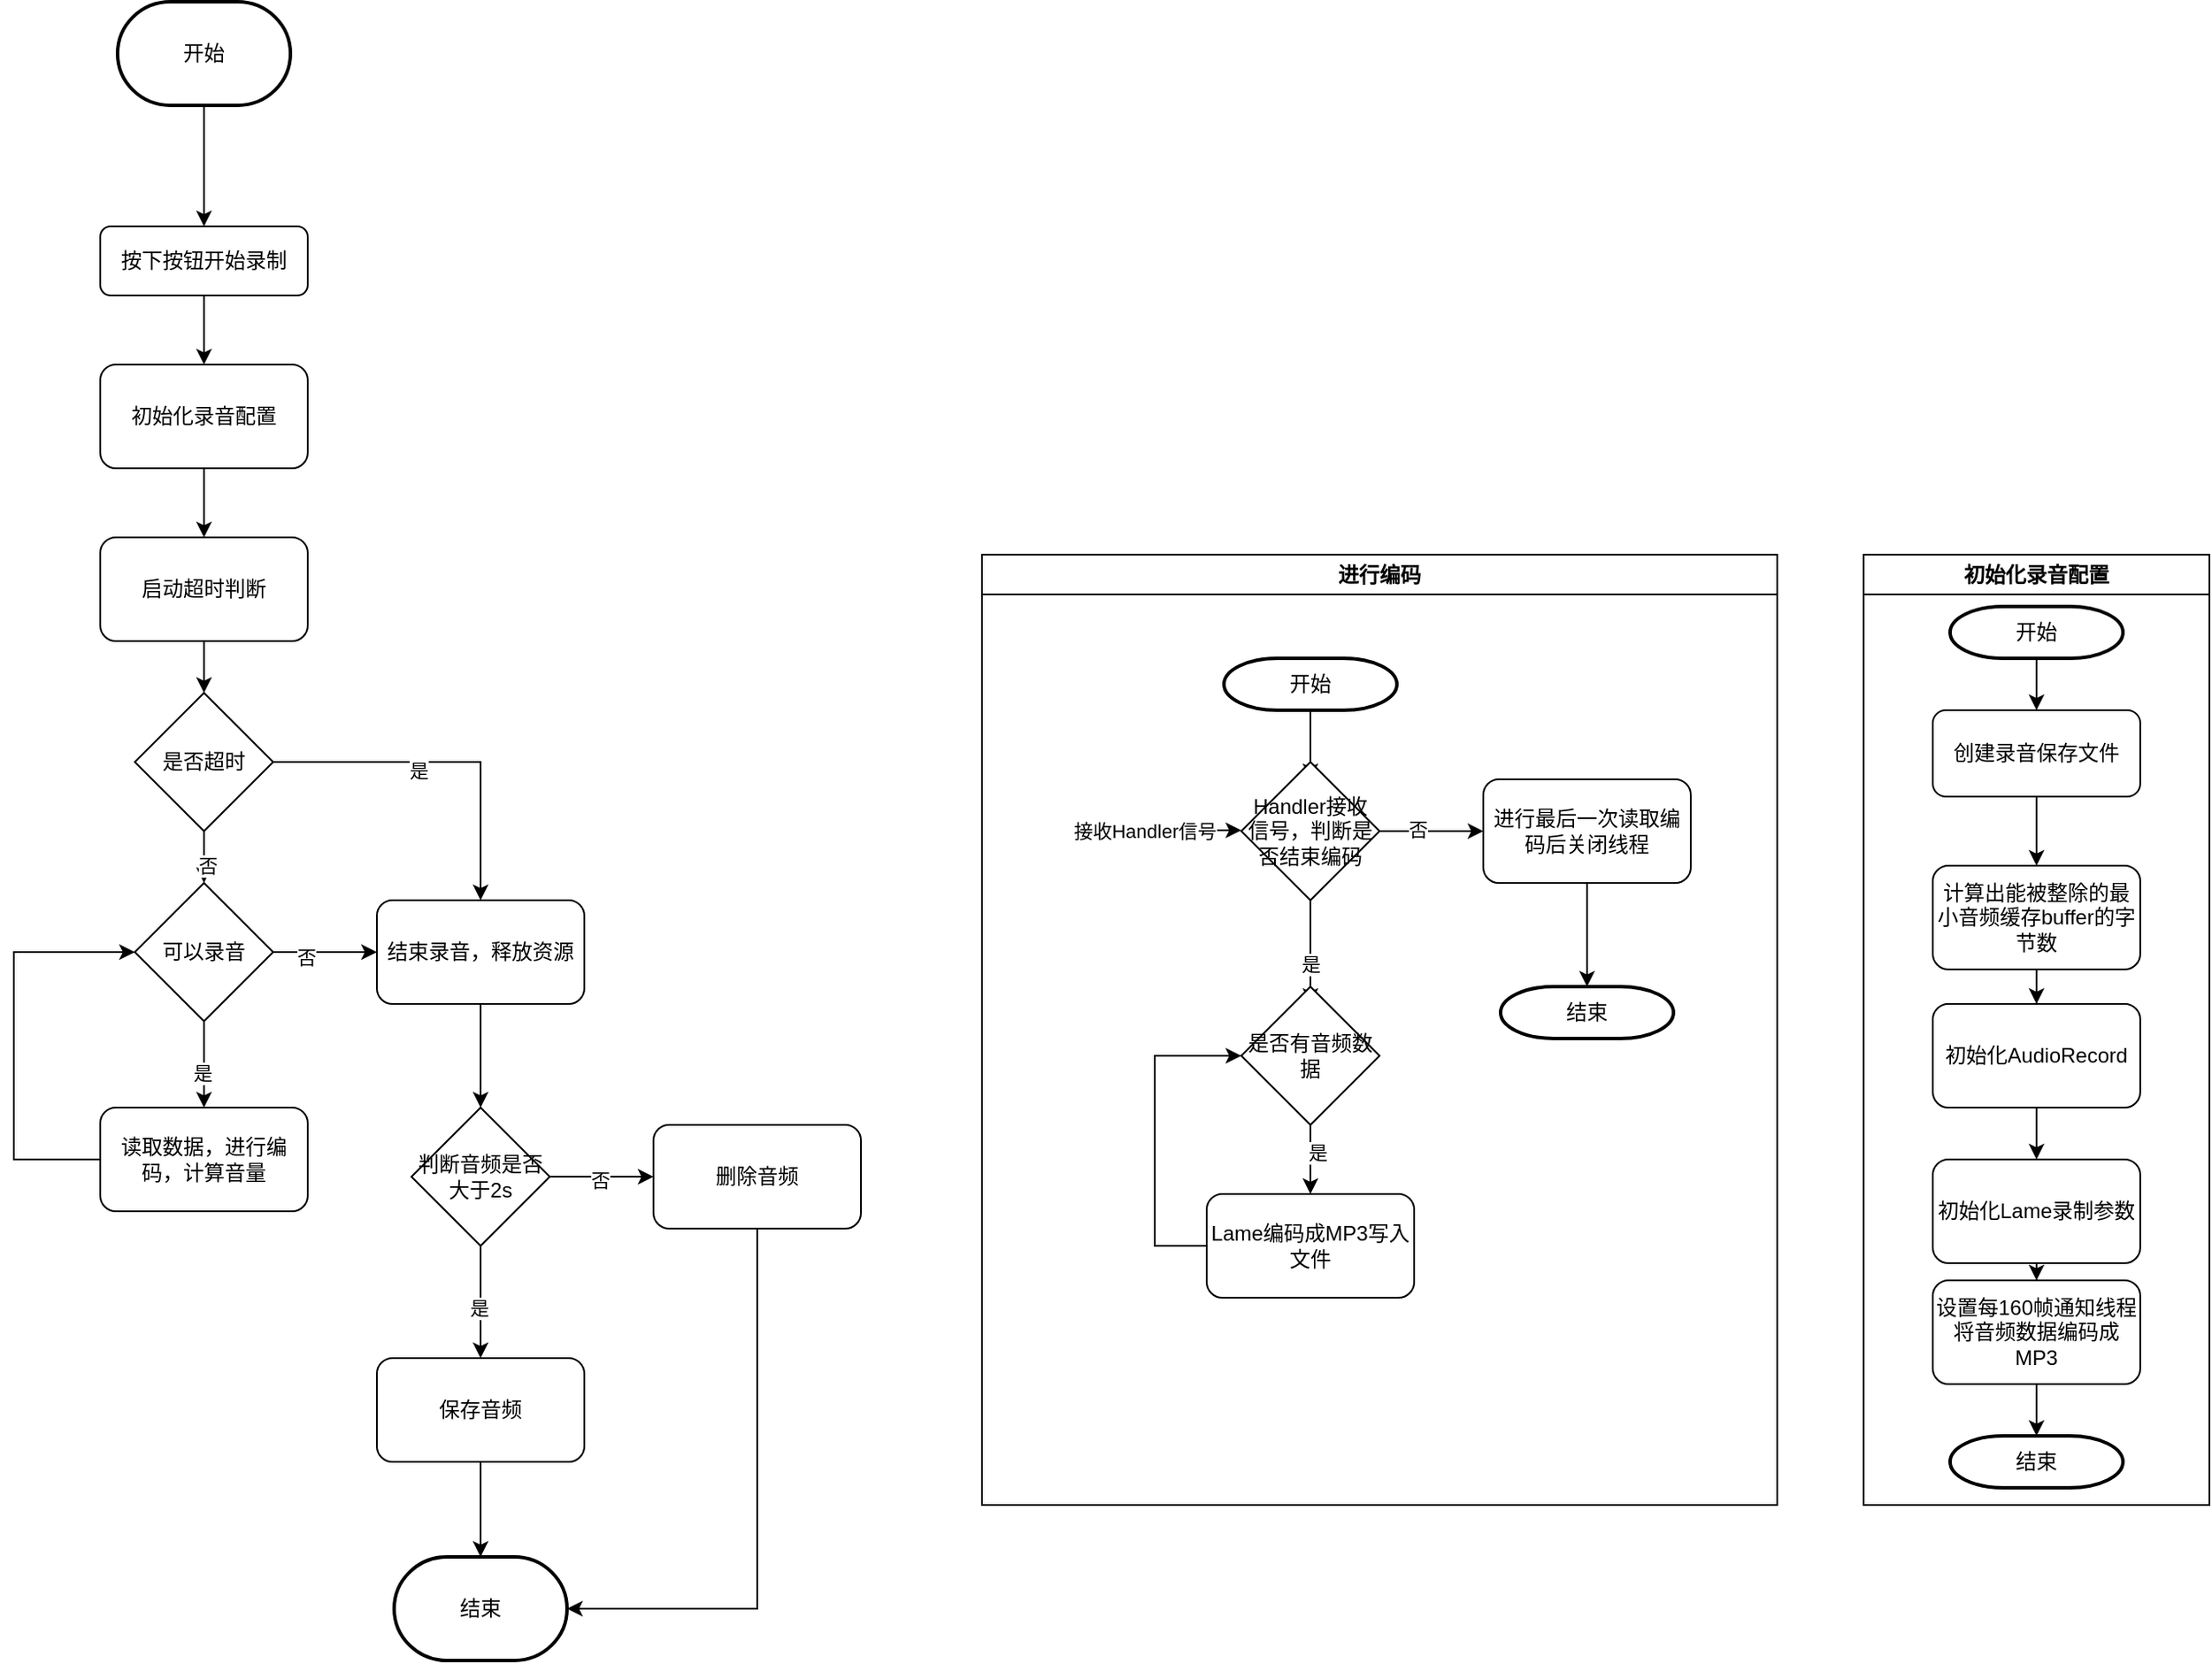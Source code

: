 <mxfile version="21.6.1" type="github">
  <diagram id="C5RBs43oDa-KdzZeNtuy" name="Page-1">
    <mxGraphModel dx="1434" dy="1959" grid="1" gridSize="10" guides="1" tooltips="1" connect="1" arrows="1" fold="1" page="1" pageScale="1" pageWidth="827" pageHeight="1169" math="0" shadow="0">
      <root>
        <mxCell id="WIyWlLk6GJQsqaUBKTNV-0" />
        <mxCell id="WIyWlLk6GJQsqaUBKTNV-1" parent="WIyWlLk6GJQsqaUBKTNV-0" />
        <mxCell id="jn2Spj3KKP_-GAii750T-11" value="" style="edgeStyle=orthogonalEdgeStyle;rounded=0;orthogonalLoop=1;jettySize=auto;html=1;" edge="1" parent="WIyWlLk6GJQsqaUBKTNV-1" source="WIyWlLk6GJQsqaUBKTNV-3" target="jn2Spj3KKP_-GAii750T-10">
          <mxGeometry relative="1" as="geometry" />
        </mxCell>
        <mxCell id="WIyWlLk6GJQsqaUBKTNV-3" value="按下按钮开始录制" style="rounded=1;whiteSpace=wrap;html=1;fontSize=12;glass=0;strokeWidth=1;shadow=0;" parent="WIyWlLk6GJQsqaUBKTNV-1" vertex="1">
          <mxGeometry x="160" y="-130" width="120" height="40" as="geometry" />
        </mxCell>
        <mxCell id="jn2Spj3KKP_-GAii750T-1" style="edgeStyle=orthogonalEdgeStyle;rounded=0;orthogonalLoop=1;jettySize=auto;html=1;exitX=0.5;exitY=1;exitDx=0;exitDy=0;exitPerimeter=0;entryX=0.5;entryY=0;entryDx=0;entryDy=0;" edge="1" parent="WIyWlLk6GJQsqaUBKTNV-1" source="jn2Spj3KKP_-GAii750T-0" target="WIyWlLk6GJQsqaUBKTNV-3">
          <mxGeometry relative="1" as="geometry" />
        </mxCell>
        <mxCell id="jn2Spj3KKP_-GAii750T-0" value="开始" style="strokeWidth=2;html=1;shape=mxgraph.flowchart.terminator;whiteSpace=wrap;" vertex="1" parent="WIyWlLk6GJQsqaUBKTNV-1">
          <mxGeometry x="170" y="-260" width="100" height="60" as="geometry" />
        </mxCell>
        <mxCell id="jn2Spj3KKP_-GAii750T-93" value="" style="edgeStyle=orthogonalEdgeStyle;rounded=0;orthogonalLoop=1;jettySize=auto;html=1;" edge="1" parent="WIyWlLk6GJQsqaUBKTNV-1" source="jn2Spj3KKP_-GAii750T-10" target="jn2Spj3KKP_-GAii750T-92">
          <mxGeometry relative="1" as="geometry" />
        </mxCell>
        <mxCell id="jn2Spj3KKP_-GAii750T-10" value="初始化录音配置" style="whiteSpace=wrap;html=1;rounded=1;glass=0;strokeWidth=1;shadow=0;" vertex="1" parent="WIyWlLk6GJQsqaUBKTNV-1">
          <mxGeometry x="160" y="-50" width="120" height="60" as="geometry" />
        </mxCell>
        <mxCell id="jn2Spj3KKP_-GAii750T-32" value="初始化录音配置" style="swimlane;whiteSpace=wrap;html=1;" vertex="1" parent="WIyWlLk6GJQsqaUBKTNV-1">
          <mxGeometry x="1180" y="60" width="200" height="550" as="geometry" />
        </mxCell>
        <mxCell id="jn2Spj3KKP_-GAii750T-2" value="创建录音保存文件" style="rounded=1;whiteSpace=wrap;html=1;" vertex="1" parent="jn2Spj3KKP_-GAii750T-32">
          <mxGeometry x="40" y="90" width="120" height="50" as="geometry" />
        </mxCell>
        <mxCell id="jn2Spj3KKP_-GAii750T-3" value="计算出能被整除的最小音频缓存buffer的字节数" style="whiteSpace=wrap;html=1;rounded=1;" vertex="1" parent="jn2Spj3KKP_-GAii750T-32">
          <mxGeometry x="40" y="180" width="120" height="60" as="geometry" />
        </mxCell>
        <mxCell id="jn2Spj3KKP_-GAii750T-4" value="" style="edgeStyle=orthogonalEdgeStyle;rounded=0;orthogonalLoop=1;jettySize=auto;html=1;" edge="1" parent="jn2Spj3KKP_-GAii750T-32" source="jn2Spj3KKP_-GAii750T-2" target="jn2Spj3KKP_-GAii750T-3">
          <mxGeometry relative="1" as="geometry" />
        </mxCell>
        <mxCell id="jn2Spj3KKP_-GAii750T-6" value="初始化AudioRecord" style="whiteSpace=wrap;html=1;rounded=1;" vertex="1" parent="jn2Spj3KKP_-GAii750T-32">
          <mxGeometry x="40" y="260" width="120" height="60" as="geometry" />
        </mxCell>
        <mxCell id="jn2Spj3KKP_-GAii750T-7" value="" style="edgeStyle=orthogonalEdgeStyle;rounded=0;orthogonalLoop=1;jettySize=auto;html=1;" edge="1" parent="jn2Spj3KKP_-GAii750T-32" source="jn2Spj3KKP_-GAii750T-3" target="jn2Spj3KKP_-GAii750T-6">
          <mxGeometry relative="1" as="geometry" />
        </mxCell>
        <mxCell id="jn2Spj3KKP_-GAii750T-36" value="" style="edgeStyle=orthogonalEdgeStyle;rounded=0;orthogonalLoop=1;jettySize=auto;html=1;" edge="1" parent="jn2Spj3KKP_-GAii750T-32" source="jn2Spj3KKP_-GAii750T-8" target="jn2Spj3KKP_-GAii750T-35">
          <mxGeometry relative="1" as="geometry" />
        </mxCell>
        <mxCell id="jn2Spj3KKP_-GAii750T-8" value="初始化Lame录制参数" style="whiteSpace=wrap;html=1;rounded=1;" vertex="1" parent="jn2Spj3KKP_-GAii750T-32">
          <mxGeometry x="40" y="350" width="120" height="60" as="geometry" />
        </mxCell>
        <mxCell id="jn2Spj3KKP_-GAii750T-9" value="" style="edgeStyle=orthogonalEdgeStyle;rounded=0;orthogonalLoop=1;jettySize=auto;html=1;" edge="1" parent="jn2Spj3KKP_-GAii750T-32" source="jn2Spj3KKP_-GAii750T-6" target="jn2Spj3KKP_-GAii750T-8">
          <mxGeometry relative="1" as="geometry" />
        </mxCell>
        <mxCell id="jn2Spj3KKP_-GAii750T-34" value="" style="edgeStyle=orthogonalEdgeStyle;rounded=0;orthogonalLoop=1;jettySize=auto;html=1;" edge="1" parent="jn2Spj3KKP_-GAii750T-32" source="jn2Spj3KKP_-GAii750T-33" target="jn2Spj3KKP_-GAii750T-2">
          <mxGeometry relative="1" as="geometry" />
        </mxCell>
        <mxCell id="jn2Spj3KKP_-GAii750T-33" value="开始" style="strokeWidth=2;html=1;shape=mxgraph.flowchart.terminator;whiteSpace=wrap;" vertex="1" parent="jn2Spj3KKP_-GAii750T-32">
          <mxGeometry x="50" y="30" width="100" height="30" as="geometry" />
        </mxCell>
        <mxCell id="jn2Spj3KKP_-GAii750T-38" value="" style="edgeStyle=orthogonalEdgeStyle;rounded=0;orthogonalLoop=1;jettySize=auto;html=1;" edge="1" parent="jn2Spj3KKP_-GAii750T-32" source="jn2Spj3KKP_-GAii750T-35" target="jn2Spj3KKP_-GAii750T-37">
          <mxGeometry relative="1" as="geometry" />
        </mxCell>
        <mxCell id="jn2Spj3KKP_-GAii750T-35" value="设置每160帧通知线程将音频数据编码成MP3" style="whiteSpace=wrap;html=1;rounded=1;" vertex="1" parent="jn2Spj3KKP_-GAii750T-32">
          <mxGeometry x="40" y="420" width="120" height="60" as="geometry" />
        </mxCell>
        <mxCell id="jn2Spj3KKP_-GAii750T-37" value="结束" style="strokeWidth=2;html=1;shape=mxgraph.flowchart.terminator;whiteSpace=wrap;" vertex="1" parent="jn2Spj3KKP_-GAii750T-32">
          <mxGeometry x="50" y="510" width="100" height="30" as="geometry" />
        </mxCell>
        <mxCell id="jn2Spj3KKP_-GAii750T-45" value="" style="edgeStyle=orthogonalEdgeStyle;rounded=0;orthogonalLoop=1;jettySize=auto;html=1;" edge="1" parent="WIyWlLk6GJQsqaUBKTNV-1" source="jn2Spj3KKP_-GAii750T-41" target="jn2Spj3KKP_-GAii750T-44">
          <mxGeometry relative="1" as="geometry" />
        </mxCell>
        <mxCell id="jn2Spj3KKP_-GAii750T-50" value="是" style="edgeLabel;html=1;align=center;verticalAlign=middle;resizable=0;points=[];" vertex="1" connectable="0" parent="jn2Spj3KKP_-GAii750T-45">
          <mxGeometry x="0.2" y="-1" relative="1" as="geometry">
            <mxPoint as="offset" />
          </mxGeometry>
        </mxCell>
        <mxCell id="jn2Spj3KKP_-GAii750T-47" value="" style="edgeStyle=orthogonalEdgeStyle;rounded=0;orthogonalLoop=1;jettySize=auto;html=1;" edge="1" parent="WIyWlLk6GJQsqaUBKTNV-1" source="jn2Spj3KKP_-GAii750T-41">
          <mxGeometry relative="1" as="geometry">
            <mxPoint x="320" y="290" as="targetPoint" />
          </mxGeometry>
        </mxCell>
        <mxCell id="jn2Spj3KKP_-GAii750T-51" value="否" style="edgeLabel;html=1;align=center;verticalAlign=middle;resizable=0;points=[];" vertex="1" connectable="0" parent="jn2Spj3KKP_-GAii750T-47">
          <mxGeometry x="-0.372" y="-3" relative="1" as="geometry">
            <mxPoint as="offset" />
          </mxGeometry>
        </mxCell>
        <mxCell id="jn2Spj3KKP_-GAii750T-41" value="可以录音" style="rhombus;whiteSpace=wrap;html=1;" vertex="1" parent="WIyWlLk6GJQsqaUBKTNV-1">
          <mxGeometry x="180" y="250" width="80" height="80" as="geometry" />
        </mxCell>
        <mxCell id="jn2Spj3KKP_-GAii750T-49" style="edgeStyle=orthogonalEdgeStyle;rounded=0;orthogonalLoop=1;jettySize=auto;html=1;entryX=0;entryY=0.5;entryDx=0;entryDy=0;" edge="1" parent="WIyWlLk6GJQsqaUBKTNV-1" source="jn2Spj3KKP_-GAii750T-44" target="jn2Spj3KKP_-GAii750T-41">
          <mxGeometry relative="1" as="geometry">
            <Array as="points">
              <mxPoint x="110" y="410" />
              <mxPoint x="110" y="290" />
            </Array>
          </mxGeometry>
        </mxCell>
        <mxCell id="jn2Spj3KKP_-GAii750T-44" value="读取数据，进行编码，计算音量" style="rounded=1;whiteSpace=wrap;html=1;" vertex="1" parent="WIyWlLk6GJQsqaUBKTNV-1">
          <mxGeometry x="160" y="380" width="120" height="60" as="geometry" />
        </mxCell>
        <mxCell id="jn2Spj3KKP_-GAii750T-79" value="" style="edgeStyle=orthogonalEdgeStyle;rounded=0;orthogonalLoop=1;jettySize=auto;html=1;" edge="1" parent="WIyWlLk6GJQsqaUBKTNV-1" source="jn2Spj3KKP_-GAii750T-48" target="jn2Spj3KKP_-GAii750T-78">
          <mxGeometry relative="1" as="geometry" />
        </mxCell>
        <mxCell id="jn2Spj3KKP_-GAii750T-48" value="结束录音，释放资源" style="rounded=1;whiteSpace=wrap;html=1;" vertex="1" parent="WIyWlLk6GJQsqaUBKTNV-1">
          <mxGeometry x="320" y="260" width="120" height="60" as="geometry" />
        </mxCell>
        <mxCell id="jn2Spj3KKP_-GAii750T-52" value="进行编码" style="swimlane;whiteSpace=wrap;html=1;" vertex="1" parent="WIyWlLk6GJQsqaUBKTNV-1">
          <mxGeometry x="670" y="60" width="460" height="550" as="geometry" />
        </mxCell>
        <mxCell id="jn2Spj3KKP_-GAii750T-55" value="" style="edgeStyle=orthogonalEdgeStyle;rounded=0;orthogonalLoop=1;jettySize=auto;html=1;" edge="1" parent="jn2Spj3KKP_-GAii750T-52" source="jn2Spj3KKP_-GAii750T-53">
          <mxGeometry relative="1" as="geometry">
            <mxPoint x="190" y="130" as="targetPoint" />
          </mxGeometry>
        </mxCell>
        <mxCell id="jn2Spj3KKP_-GAii750T-53" value="开始" style="strokeWidth=2;html=1;shape=mxgraph.flowchart.terminator;whiteSpace=wrap;" vertex="1" parent="jn2Spj3KKP_-GAii750T-52">
          <mxGeometry x="140" y="60" width="100" height="30" as="geometry" />
        </mxCell>
        <mxCell id="jn2Spj3KKP_-GAii750T-61" value="" style="edgeStyle=orthogonalEdgeStyle;rounded=0;orthogonalLoop=1;jettySize=auto;html=1;" edge="1" parent="jn2Spj3KKP_-GAii750T-52" source="jn2Spj3KKP_-GAii750T-56">
          <mxGeometry relative="1" as="geometry">
            <mxPoint x="190" y="260" as="targetPoint" />
          </mxGeometry>
        </mxCell>
        <mxCell id="jn2Spj3KKP_-GAii750T-62" value="是" style="edgeLabel;html=1;align=center;verticalAlign=middle;resizable=0;points=[];" vertex="1" connectable="0" parent="jn2Spj3KKP_-GAii750T-61">
          <mxGeometry x="0.24" y="-1" relative="1" as="geometry">
            <mxPoint as="offset" />
          </mxGeometry>
        </mxCell>
        <mxCell id="jn2Spj3KKP_-GAii750T-68" value="" style="edgeStyle=orthogonalEdgeStyle;rounded=0;orthogonalLoop=1;jettySize=auto;html=1;" edge="1" parent="jn2Spj3KKP_-GAii750T-52" source="jn2Spj3KKP_-GAii750T-56" target="jn2Spj3KKP_-GAii750T-67">
          <mxGeometry relative="1" as="geometry" />
        </mxCell>
        <mxCell id="jn2Spj3KKP_-GAii750T-69" value="否" style="edgeLabel;html=1;align=center;verticalAlign=middle;resizable=0;points=[];" vertex="1" connectable="0" parent="jn2Spj3KKP_-GAii750T-68">
          <mxGeometry x="-0.267" y="1" relative="1" as="geometry">
            <mxPoint as="offset" />
          </mxGeometry>
        </mxCell>
        <mxCell id="jn2Spj3KKP_-GAii750T-56" value="Handler接收信号，判断是否结束编码" style="rhombus;whiteSpace=wrap;html=1;" vertex="1" parent="jn2Spj3KKP_-GAii750T-52">
          <mxGeometry x="150" y="120" width="80" height="80" as="geometry" />
        </mxCell>
        <mxCell id="jn2Spj3KKP_-GAii750T-65" value="" style="edgeStyle=orthogonalEdgeStyle;rounded=0;orthogonalLoop=1;jettySize=auto;html=1;" edge="1" parent="jn2Spj3KKP_-GAii750T-52" source="jn2Spj3KKP_-GAii750T-63" target="jn2Spj3KKP_-GAii750T-64">
          <mxGeometry relative="1" as="geometry" />
        </mxCell>
        <mxCell id="jn2Spj3KKP_-GAii750T-66" value="是" style="edgeLabel;html=1;align=center;verticalAlign=middle;resizable=0;points=[];" vertex="1" connectable="0" parent="jn2Spj3KKP_-GAii750T-65">
          <mxGeometry x="-0.2" y="4" relative="1" as="geometry">
            <mxPoint as="offset" />
          </mxGeometry>
        </mxCell>
        <mxCell id="jn2Spj3KKP_-GAii750T-63" value="是否有音频数据" style="rhombus;whiteSpace=wrap;html=1;" vertex="1" parent="jn2Spj3KKP_-GAii750T-52">
          <mxGeometry x="150" y="250" width="80" height="80" as="geometry" />
        </mxCell>
        <mxCell id="jn2Spj3KKP_-GAii750T-72" style="edgeStyle=orthogonalEdgeStyle;rounded=0;orthogonalLoop=1;jettySize=auto;html=1;entryX=0;entryY=0.5;entryDx=0;entryDy=0;" edge="1" parent="jn2Spj3KKP_-GAii750T-52" source="jn2Spj3KKP_-GAii750T-64" target="jn2Spj3KKP_-GAii750T-63">
          <mxGeometry relative="1" as="geometry">
            <Array as="points">
              <mxPoint x="100" y="400" />
              <mxPoint x="100" y="290" />
            </Array>
          </mxGeometry>
        </mxCell>
        <mxCell id="jn2Spj3KKP_-GAii750T-64" value="Lame编码成MP3写入文件" style="rounded=1;whiteSpace=wrap;html=1;" vertex="1" parent="jn2Spj3KKP_-GAii750T-52">
          <mxGeometry x="130" y="370" width="120" height="60" as="geometry" />
        </mxCell>
        <mxCell id="jn2Spj3KKP_-GAii750T-71" value="" style="edgeStyle=orthogonalEdgeStyle;rounded=0;orthogonalLoop=1;jettySize=auto;html=1;" edge="1" parent="jn2Spj3KKP_-GAii750T-52" source="jn2Spj3KKP_-GAii750T-67" target="jn2Spj3KKP_-GAii750T-70">
          <mxGeometry relative="1" as="geometry" />
        </mxCell>
        <mxCell id="jn2Spj3KKP_-GAii750T-67" value="进行最后一次读取编码后关闭线程" style="rounded=1;whiteSpace=wrap;html=1;" vertex="1" parent="jn2Spj3KKP_-GAii750T-52">
          <mxGeometry x="290" y="130" width="120" height="60" as="geometry" />
        </mxCell>
        <mxCell id="jn2Spj3KKP_-GAii750T-70" value="结束" style="strokeWidth=2;html=1;shape=mxgraph.flowchart.terminator;whiteSpace=wrap;" vertex="1" parent="jn2Spj3KKP_-GAii750T-52">
          <mxGeometry x="300" y="250" width="100" height="30" as="geometry" />
        </mxCell>
        <mxCell id="jn2Spj3KKP_-GAii750T-73" value="" style="endArrow=classic;html=1;rounded=0;" edge="1" parent="jn2Spj3KKP_-GAii750T-52">
          <mxGeometry width="50" height="50" relative="1" as="geometry">
            <mxPoint x="60" y="159.5" as="sourcePoint" />
            <mxPoint x="150" y="159.5" as="targetPoint" />
          </mxGeometry>
        </mxCell>
        <mxCell id="jn2Spj3KKP_-GAii750T-74" value="接收Handler信号" style="edgeLabel;html=1;align=center;verticalAlign=middle;resizable=0;points=[];" vertex="1" connectable="0" parent="jn2Spj3KKP_-GAii750T-73">
          <mxGeometry x="-0.244" y="1" relative="1" as="geometry">
            <mxPoint y="1" as="offset" />
          </mxGeometry>
        </mxCell>
        <mxCell id="jn2Spj3KKP_-GAii750T-81" value="" style="edgeStyle=orthogonalEdgeStyle;rounded=0;orthogonalLoop=1;jettySize=auto;html=1;" edge="1" parent="WIyWlLk6GJQsqaUBKTNV-1" source="jn2Spj3KKP_-GAii750T-78" target="jn2Spj3KKP_-GAii750T-80">
          <mxGeometry relative="1" as="geometry" />
        </mxCell>
        <mxCell id="jn2Spj3KKP_-GAii750T-84" value="是" style="edgeLabel;html=1;align=center;verticalAlign=middle;resizable=0;points=[];" vertex="1" connectable="0" parent="jn2Spj3KKP_-GAii750T-81">
          <mxGeometry x="0.108" y="-1" relative="1" as="geometry">
            <mxPoint as="offset" />
          </mxGeometry>
        </mxCell>
        <mxCell id="jn2Spj3KKP_-GAii750T-83" value="" style="edgeStyle=orthogonalEdgeStyle;rounded=0;orthogonalLoop=1;jettySize=auto;html=1;" edge="1" parent="WIyWlLk6GJQsqaUBKTNV-1" source="jn2Spj3KKP_-GAii750T-78" target="jn2Spj3KKP_-GAii750T-82">
          <mxGeometry relative="1" as="geometry" />
        </mxCell>
        <mxCell id="jn2Spj3KKP_-GAii750T-85" value="否" style="edgeLabel;html=1;align=center;verticalAlign=middle;resizable=0;points=[];" vertex="1" connectable="0" parent="jn2Spj3KKP_-GAii750T-83">
          <mxGeometry x="-0.033" y="-2" relative="1" as="geometry">
            <mxPoint as="offset" />
          </mxGeometry>
        </mxCell>
        <mxCell id="jn2Spj3KKP_-GAii750T-78" value="判断音频是否大于2s" style="rhombus;whiteSpace=wrap;html=1;" vertex="1" parent="WIyWlLk6GJQsqaUBKTNV-1">
          <mxGeometry x="340" y="380" width="80" height="80" as="geometry" />
        </mxCell>
        <mxCell id="jn2Spj3KKP_-GAii750T-87" value="" style="edgeStyle=orthogonalEdgeStyle;rounded=0;orthogonalLoop=1;jettySize=auto;html=1;" edge="1" parent="WIyWlLk6GJQsqaUBKTNV-1" source="jn2Spj3KKP_-GAii750T-80" target="jn2Spj3KKP_-GAii750T-86">
          <mxGeometry relative="1" as="geometry" />
        </mxCell>
        <mxCell id="jn2Spj3KKP_-GAii750T-80" value="保存音频" style="rounded=1;whiteSpace=wrap;html=1;" vertex="1" parent="WIyWlLk6GJQsqaUBKTNV-1">
          <mxGeometry x="320" y="525" width="120" height="60" as="geometry" />
        </mxCell>
        <mxCell id="jn2Spj3KKP_-GAii750T-89" style="edgeStyle=orthogonalEdgeStyle;rounded=0;orthogonalLoop=1;jettySize=auto;html=1;entryX=1;entryY=0.5;entryDx=0;entryDy=0;entryPerimeter=0;" edge="1" parent="WIyWlLk6GJQsqaUBKTNV-1" source="jn2Spj3KKP_-GAii750T-82" target="jn2Spj3KKP_-GAii750T-86">
          <mxGeometry relative="1" as="geometry">
            <Array as="points">
              <mxPoint x="540" y="670" />
            </Array>
          </mxGeometry>
        </mxCell>
        <mxCell id="jn2Spj3KKP_-GAii750T-82" value="删除音频" style="rounded=1;whiteSpace=wrap;html=1;" vertex="1" parent="WIyWlLk6GJQsqaUBKTNV-1">
          <mxGeometry x="480" y="390" width="120" height="60" as="geometry" />
        </mxCell>
        <mxCell id="jn2Spj3KKP_-GAii750T-86" value="结束" style="strokeWidth=2;html=1;shape=mxgraph.flowchart.terminator;whiteSpace=wrap;" vertex="1" parent="WIyWlLk6GJQsqaUBKTNV-1">
          <mxGeometry x="330" y="640" width="100" height="60" as="geometry" />
        </mxCell>
        <mxCell id="jn2Spj3KKP_-GAii750T-96" value="" style="edgeStyle=orthogonalEdgeStyle;rounded=0;orthogonalLoop=1;jettySize=auto;html=1;" edge="1" parent="WIyWlLk6GJQsqaUBKTNV-1" source="jn2Spj3KKP_-GAii750T-92" target="jn2Spj3KKP_-GAii750T-95">
          <mxGeometry relative="1" as="geometry" />
        </mxCell>
        <mxCell id="jn2Spj3KKP_-GAii750T-92" value="启动超时判断" style="rounded=1;whiteSpace=wrap;html=1;" vertex="1" parent="WIyWlLk6GJQsqaUBKTNV-1">
          <mxGeometry x="160" y="50" width="120" height="60" as="geometry" />
        </mxCell>
        <mxCell id="jn2Spj3KKP_-GAii750T-97" value="" style="edgeStyle=orthogonalEdgeStyle;rounded=0;orthogonalLoop=1;jettySize=auto;html=1;" edge="1" parent="WIyWlLk6GJQsqaUBKTNV-1" source="jn2Spj3KKP_-GAii750T-95" target="jn2Spj3KKP_-GAii750T-41">
          <mxGeometry relative="1" as="geometry" />
        </mxCell>
        <mxCell id="jn2Spj3KKP_-GAii750T-98" value="否" style="edgeLabel;html=1;align=center;verticalAlign=middle;resizable=0;points=[];" vertex="1" connectable="0" parent="jn2Spj3KKP_-GAii750T-97">
          <mxGeometry x="0.6" y="2" relative="1" as="geometry">
            <mxPoint as="offset" />
          </mxGeometry>
        </mxCell>
        <mxCell id="jn2Spj3KKP_-GAii750T-99" style="edgeStyle=orthogonalEdgeStyle;rounded=0;orthogonalLoop=1;jettySize=auto;html=1;entryX=0.5;entryY=0;entryDx=0;entryDy=0;" edge="1" parent="WIyWlLk6GJQsqaUBKTNV-1" source="jn2Spj3KKP_-GAii750T-95" target="jn2Spj3KKP_-GAii750T-48">
          <mxGeometry relative="1" as="geometry" />
        </mxCell>
        <mxCell id="jn2Spj3KKP_-GAii750T-100" value="是" style="edgeLabel;html=1;align=center;verticalAlign=middle;resizable=0;points=[];" vertex="1" connectable="0" parent="jn2Spj3KKP_-GAii750T-99">
          <mxGeometry x="-0.16" y="-5" relative="1" as="geometry">
            <mxPoint as="offset" />
          </mxGeometry>
        </mxCell>
        <mxCell id="jn2Spj3KKP_-GAii750T-95" value="是否超时" style="rhombus;whiteSpace=wrap;html=1;" vertex="1" parent="WIyWlLk6GJQsqaUBKTNV-1">
          <mxGeometry x="180" y="140" width="80" height="80" as="geometry" />
        </mxCell>
      </root>
    </mxGraphModel>
  </diagram>
</mxfile>
